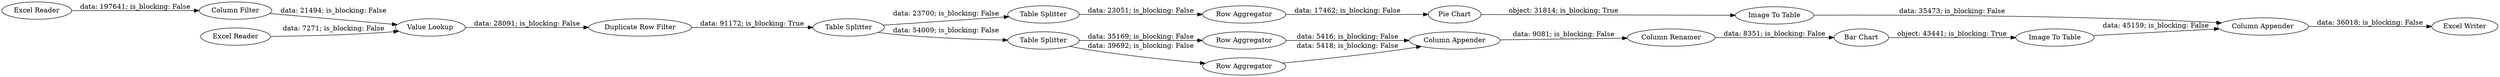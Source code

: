 digraph {
	"5023350140555254934_86" [label="Column Renamer"]
	"5023350140555254934_81" [label="Duplicate Row Filter"]
	"5023350140555254934_82" [label="Table Splitter"]
	"5023350140555254934_65" [label="Row Aggregator"]
	"5023350140555254934_52" [label="Excel Writer"]
	"5023350140555254934_83" [label="Row Aggregator"]
	"5023350140555254934_5" [label="Column Filter"]
	"5023350140555254934_43" [label="Bar Chart"]
	"5023350140555254934_63" [label="Table Splitter"]
	"5023350140555254934_10" [label="Value Lookup"]
	"5023350140555254934_87" [label="Pie Chart"]
	"5023350140555254934_50" [label="Image To Table"]
	"5023350140555254934_1" [label="Excel Reader"]
	"5023350140555254934_7" [label="Excel Reader"]
	"5023350140555254934_62" [label="Table Splitter"]
	"5023350140555254934_66" [label="Row Aggregator"]
	"5023350140555254934_49" [label="Image To Table"]
	"5023350140555254934_51" [label="Column Appender"]
	"5023350140555254934_84" [label="Column Appender"]
	"5023350140555254934_87" -> "5023350140555254934_49" [label="object: 31814; is_blocking: True"]
	"5023350140555254934_43" -> "5023350140555254934_50" [label="object: 43441; is_blocking: True"]
	"5023350140555254934_51" -> "5023350140555254934_52" [label="data: 36018; is_blocking: False"]
	"5023350140555254934_66" -> "5023350140555254934_84" [label="data: 5418; is_blocking: False"]
	"5023350140555254934_50" -> "5023350140555254934_51" [label="data: 45159; is_blocking: False"]
	"5023350140555254934_10" -> "5023350140555254934_81" [label="data: 28091; is_blocking: False"]
	"5023350140555254934_86" -> "5023350140555254934_43" [label="data: 8351; is_blocking: False"]
	"5023350140555254934_65" -> "5023350140555254934_87" [label="data: 17462; is_blocking: False"]
	"5023350140555254934_1" -> "5023350140555254934_5" [label="data: 197641; is_blocking: False"]
	"5023350140555254934_62" -> "5023350140555254934_63" [label="data: 54009; is_blocking: False"]
	"5023350140555254934_62" -> "5023350140555254934_82" [label="data: 23700; is_blocking: False"]
	"5023350140555254934_83" -> "5023350140555254934_84" [label="data: 5416; is_blocking: False"]
	"5023350140555254934_84" -> "5023350140555254934_86" [label="data: 9081; is_blocking: False"]
	"5023350140555254934_5" -> "5023350140555254934_10" [label="data: 21494; is_blocking: False"]
	"5023350140555254934_82" -> "5023350140555254934_65" [label="data: 23051; is_blocking: False"]
	"5023350140555254934_63" -> "5023350140555254934_66" [label="data: 39692; is_blocking: False"]
	"5023350140555254934_49" -> "5023350140555254934_51" [label="data: 35473; is_blocking: False"]
	"5023350140555254934_7" -> "5023350140555254934_10" [label="data: 7271; is_blocking: False"]
	"5023350140555254934_63" -> "5023350140555254934_83" [label="data: 35169; is_blocking: False"]
	"5023350140555254934_81" -> "5023350140555254934_62" [label="data: 91172; is_blocking: True"]
	rankdir=LR
}
